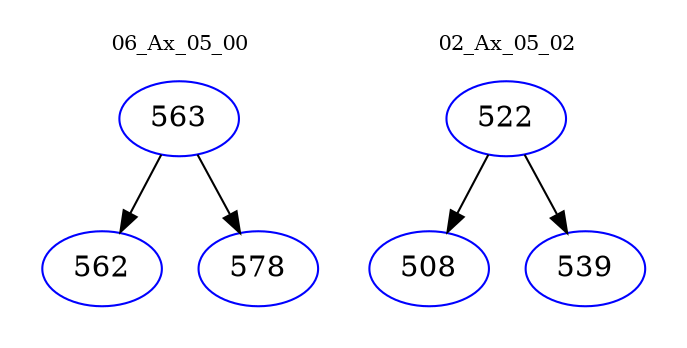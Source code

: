 digraph{
subgraph cluster_0 {
color = white
label = "06_Ax_05_00";
fontsize=10;
T0_563 [label="563", color="blue"]
T0_563 -> T0_562 [color="black"]
T0_562 [label="562", color="blue"]
T0_563 -> T0_578 [color="black"]
T0_578 [label="578", color="blue"]
}
subgraph cluster_1 {
color = white
label = "02_Ax_05_02";
fontsize=10;
T1_522 [label="522", color="blue"]
T1_522 -> T1_508 [color="black"]
T1_508 [label="508", color="blue"]
T1_522 -> T1_539 [color="black"]
T1_539 [label="539", color="blue"]
}
}
